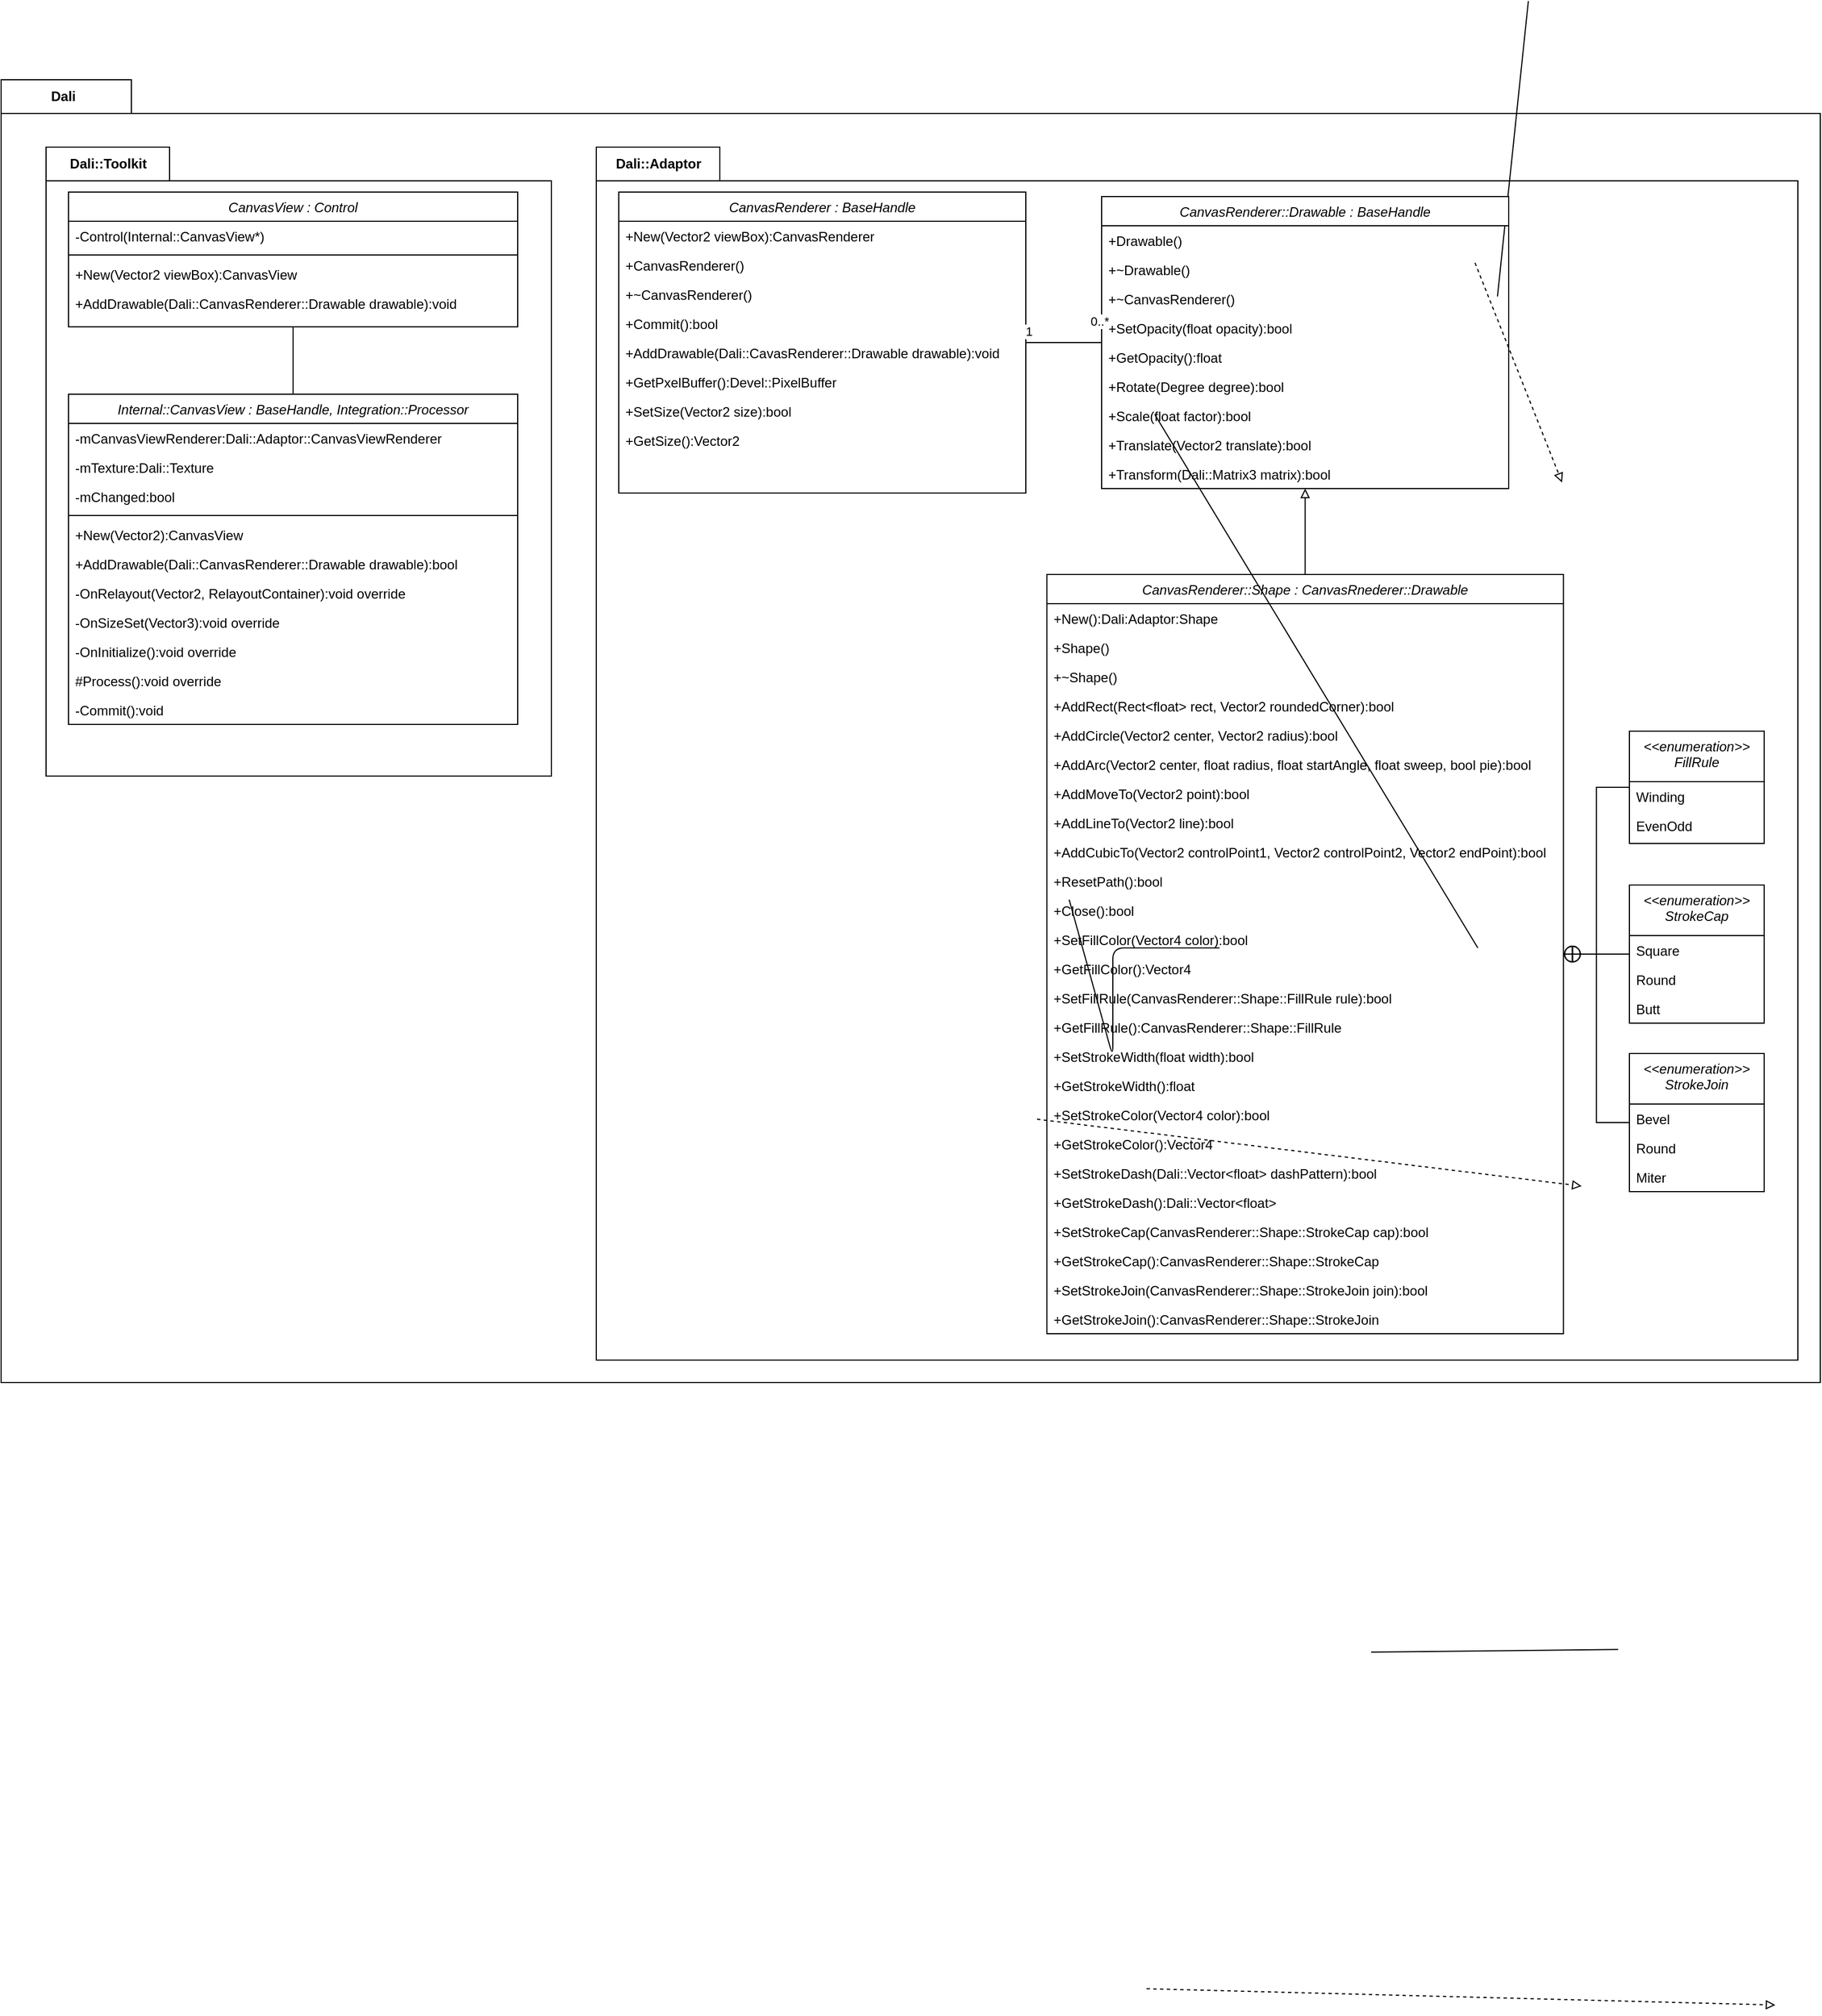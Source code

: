 <mxfile version="14.5.7" type="github">
  <diagram id="C5RBs43oDa-KdzZeNtuy" name="Page-1">
    <mxGraphModel dx="3597" dy="2344" grid="1" gridSize="10" guides="1" tooltips="1" connect="1" arrows="1" fold="1" page="1" pageScale="1" pageWidth="827" pageHeight="1169" math="0" shadow="0">
      <root>
        <mxCell id="WIyWlLk6GJQsqaUBKTNV-0" />
        <mxCell id="WIyWlLk6GJQsqaUBKTNV-1" parent="WIyWlLk6GJQsqaUBKTNV-0" />
        <mxCell id="eUzAyZnh72-U9IO2z-T2-43" style="edgeStyle=orthogonalEdgeStyle;rounded=0;orthogonalLoop=1;jettySize=auto;html=1;exitX=0.5;exitY=0;exitDx=0;exitDy=0;entryX=0.5;entryY=1;entryDx=0;entryDy=0;endArrow=block;endFill=0;strokeWidth=1;jumpSize=6;" parent="WIyWlLk6GJQsqaUBKTNV-1" edge="1">
          <mxGeometry relative="1" as="geometry">
            <mxPoint x="815" y="136" as="targetPoint" />
          </mxGeometry>
        </mxCell>
        <mxCell id="d6Ak8WatT1hv87xGQhPb-93" value="Dali" style="shape=folder;fontStyle=1;tabWidth=110;tabHeight=30;tabPosition=left;html=1;boundedLbl=1;labelInHeader=1;container=1;collapsible=0;recursiveResize=0;" parent="WIyWlLk6GJQsqaUBKTNV-1" vertex="1">
          <mxGeometry x="-360" y="-710" width="1620" height="1160" as="geometry" />
        </mxCell>
        <mxCell id="eUzAyZnh72-U9IO2z-T2-70" value="Dali::Adaptor" style="shape=folder;fontStyle=1;tabWidth=110;tabHeight=30;tabPosition=left;html=1;boundedLbl=1;labelInHeader=1;container=1;collapsible=0;recursiveResize=0;" parent="d6Ak8WatT1hv87xGQhPb-93" vertex="1">
          <mxGeometry x="530" y="60" width="1070" height="1080" as="geometry" />
        </mxCell>
        <mxCell id="zkfFHV4jXpPFQw0GAbJ--0" value="CanvasRenderer : BaseHandle" style="swimlane;fontStyle=2;align=center;verticalAlign=top;childLayout=stackLayout;horizontal=1;startSize=26;horizontalStack=0;resizeParent=1;resizeLast=0;collapsible=1;marginBottom=0;rounded=0;shadow=0;strokeWidth=1;" parent="eUzAyZnh72-U9IO2z-T2-70" vertex="1">
          <mxGeometry x="20" y="40" width="362.5" height="268" as="geometry">
            <mxRectangle x="230" y="140" width="160" height="26" as="alternateBounds" />
          </mxGeometry>
        </mxCell>
        <mxCell id="zkfFHV4jXpPFQw0GAbJ--5" value="+New(Vector2 viewBox):CanvasRenderer" style="text;align=left;verticalAlign=top;spacingLeft=4;spacingRight=4;overflow=hidden;rotatable=0;points=[[0,0.5],[1,0.5]];portConstraint=eastwest;" parent="zkfFHV4jXpPFQw0GAbJ--0" vertex="1">
          <mxGeometry y="26" width="362.5" height="26" as="geometry" />
        </mxCell>
        <mxCell id="eUzAyZnh72-U9IO2z-T2-1" value="+CanvasRenderer()" style="text;align=left;verticalAlign=top;spacingLeft=4;spacingRight=4;overflow=hidden;rotatable=0;points=[[0,0.5],[1,0.5]];portConstraint=eastwest;" parent="zkfFHV4jXpPFQw0GAbJ--0" vertex="1">
          <mxGeometry y="52" width="362.5" height="26" as="geometry" />
        </mxCell>
        <mxCell id="d6Ak8WatT1hv87xGQhPb-125" value="+~CanvasRenderer()" style="text;align=left;verticalAlign=top;spacingLeft=4;spacingRight=4;overflow=hidden;rotatable=0;points=[[0,0.5],[1,0.5]];portConstraint=eastwest;" parent="zkfFHV4jXpPFQw0GAbJ--0" vertex="1">
          <mxGeometry y="78" width="362.5" height="26" as="geometry" />
        </mxCell>
        <mxCell id="d6Ak8WatT1hv87xGQhPb-127" value="+Commit():bool" style="text;align=left;verticalAlign=top;spacingLeft=4;spacingRight=4;overflow=hidden;rotatable=0;points=[[0,0.5],[1,0.5]];portConstraint=eastwest;" parent="zkfFHV4jXpPFQw0GAbJ--0" vertex="1">
          <mxGeometry y="104" width="362.5" height="26" as="geometry" />
        </mxCell>
        <mxCell id="d6Ak8WatT1hv87xGQhPb-126" value="+AddDrawable(Dali::CavasRenderer::Drawable drawable):void" style="text;align=left;verticalAlign=top;spacingLeft=4;spacingRight=4;overflow=hidden;rotatable=0;points=[[0,0.5],[1,0.5]];portConstraint=eastwest;" parent="zkfFHV4jXpPFQw0GAbJ--0" vertex="1">
          <mxGeometry y="130" width="362.5" height="26" as="geometry" />
        </mxCell>
        <mxCell id="d6Ak8WatT1hv87xGQhPb-128" value="+GetPxelBuffer():Devel::PixelBuffer" style="text;align=left;verticalAlign=top;spacingLeft=4;spacingRight=4;overflow=hidden;rotatable=0;points=[[0,0.5],[1,0.5]];portConstraint=eastwest;" parent="zkfFHV4jXpPFQw0GAbJ--0" vertex="1">
          <mxGeometry y="156" width="362.5" height="26" as="geometry" />
        </mxCell>
        <mxCell id="d6Ak8WatT1hv87xGQhPb-129" value="+SetSize(Vector2 size):bool" style="text;align=left;verticalAlign=top;spacingLeft=4;spacingRight=4;overflow=hidden;rotatable=0;points=[[0,0.5],[1,0.5]];portConstraint=eastwest;" parent="zkfFHV4jXpPFQw0GAbJ--0" vertex="1">
          <mxGeometry y="182" width="362.5" height="26" as="geometry" />
        </mxCell>
        <mxCell id="d6Ak8WatT1hv87xGQhPb-130" value="+GetSize():Vector2" style="text;align=left;verticalAlign=top;spacingLeft=4;spacingRight=4;overflow=hidden;rotatable=0;points=[[0,0.5],[1,0.5]];portConstraint=eastwest;" parent="zkfFHV4jXpPFQw0GAbJ--0" vertex="1">
          <mxGeometry y="208" width="362.5" height="26" as="geometry" />
        </mxCell>
        <mxCell id="d6Ak8WatT1hv87xGQhPb-769" value="" style="endArrow=none;html=1;strokeWidth=1;endFill=0;exitX=1;exitY=0.5;exitDx=0;exitDy=0;entryX=0;entryY=0.5;entryDx=0;entryDy=0;" parent="eUzAyZnh72-U9IO2z-T2-70" target="d6Ak8WatT1hv87xGQhPb-770" edge="1">
          <mxGeometry width="50" height="50" relative="1" as="geometry">
            <mxPoint x="802.5" y="133.0" as="sourcePoint" />
            <mxPoint x="830" y="-130" as="targetPoint" />
          </mxGeometry>
        </mxCell>
        <mxCell id="d6Ak8WatT1hv87xGQhPb-771" value="" style="endArrow=block;html=1;strokeWidth=1;endFill=0;dashed=1;" parent="eUzAyZnh72-U9IO2z-T2-70" source="d6Ak8WatT1hv87xGQhPb-131" edge="1">
          <mxGeometry width="50" height="50" relative="1" as="geometry">
            <mxPoint x="782.5" y="103.0" as="sourcePoint" />
            <mxPoint x="860" y="298.586" as="targetPoint" />
          </mxGeometry>
        </mxCell>
        <mxCell id="d6Ak8WatT1hv87xGQhPb-148" value="CanvasRenderer::Drawable : BaseHandle" style="swimlane;fontStyle=2;align=center;verticalAlign=top;childLayout=stackLayout;horizontal=1;startSize=26;horizontalStack=0;resizeParent=1;resizeLast=0;collapsible=1;marginBottom=0;rounded=0;shadow=0;strokeWidth=1;" parent="eUzAyZnh72-U9IO2z-T2-70" vertex="1">
          <mxGeometry x="450" y="44" width="362.5" height="260" as="geometry">
            <mxRectangle x="230" y="140" width="160" height="26" as="alternateBounds" />
          </mxGeometry>
        </mxCell>
        <mxCell id="d6Ak8WatT1hv87xGQhPb-151" value="+Drawable()" style="text;align=left;verticalAlign=top;spacingLeft=4;spacingRight=4;overflow=hidden;rotatable=0;points=[[0,0.5],[1,0.5]];portConstraint=eastwest;" parent="d6Ak8WatT1hv87xGQhPb-148" vertex="1">
          <mxGeometry y="26" width="362.5" height="26" as="geometry" />
        </mxCell>
        <mxCell id="d6Ak8WatT1hv87xGQhPb-152" value="+~Drawable()" style="text;align=left;verticalAlign=top;spacingLeft=4;spacingRight=4;overflow=hidden;rotatable=0;points=[[0,0.5],[1,0.5]];portConstraint=eastwest;" parent="d6Ak8WatT1hv87xGQhPb-148" vertex="1">
          <mxGeometry y="52" width="362.5" height="26" as="geometry" />
        </mxCell>
        <mxCell id="d6Ak8WatT1hv87xGQhPb-153" value="+~CanvasRenderer()" style="text;align=left;verticalAlign=top;spacingLeft=4;spacingRight=4;overflow=hidden;rotatable=0;points=[[0,0.5],[1,0.5]];portConstraint=eastwest;" parent="d6Ak8WatT1hv87xGQhPb-148" vertex="1">
          <mxGeometry y="78" width="362.5" height="26" as="geometry" />
        </mxCell>
        <mxCell id="d6Ak8WatT1hv87xGQhPb-154" value="+SetOpacity(float opacity):bool" style="text;align=left;verticalAlign=top;spacingLeft=4;spacingRight=4;overflow=hidden;rotatable=0;points=[[0,0.5],[1,0.5]];portConstraint=eastwest;" parent="d6Ak8WatT1hv87xGQhPb-148" vertex="1">
          <mxGeometry y="104" width="362.5" height="26" as="geometry" />
        </mxCell>
        <mxCell id="d6Ak8WatT1hv87xGQhPb-155" value="+GetOpacity():float" style="text;align=left;verticalAlign=top;spacingLeft=4;spacingRight=4;overflow=hidden;rotatable=0;points=[[0,0.5],[1,0.5]];portConstraint=eastwest;" parent="d6Ak8WatT1hv87xGQhPb-148" vertex="1">
          <mxGeometry y="130" width="362.5" height="26" as="geometry" />
        </mxCell>
        <mxCell id="d6Ak8WatT1hv87xGQhPb-156" value="+Rotate(Degree degree):bool" style="text;align=left;verticalAlign=top;spacingLeft=4;spacingRight=4;overflow=hidden;rotatable=0;points=[[0,0.5],[1,0.5]];portConstraint=eastwest;" parent="d6Ak8WatT1hv87xGQhPb-148" vertex="1">
          <mxGeometry y="156" width="362.5" height="26" as="geometry" />
        </mxCell>
        <mxCell id="d6Ak8WatT1hv87xGQhPb-157" value="+Scale(float factor):bool" style="text;align=left;verticalAlign=top;spacingLeft=4;spacingRight=4;overflow=hidden;rotatable=0;points=[[0,0.5],[1,0.5]];portConstraint=eastwest;" parent="d6Ak8WatT1hv87xGQhPb-148" vertex="1">
          <mxGeometry y="182" width="362.5" height="26" as="geometry" />
        </mxCell>
        <mxCell id="d6Ak8WatT1hv87xGQhPb-158" value="+Translate(Vector2 translate):bool" style="text;align=left;verticalAlign=top;spacingLeft=4;spacingRight=4;overflow=hidden;rotatable=0;points=[[0,0.5],[1,0.5]];portConstraint=eastwest;" parent="d6Ak8WatT1hv87xGQhPb-148" vertex="1">
          <mxGeometry y="208" width="362.5" height="26" as="geometry" />
        </mxCell>
        <mxCell id="d6Ak8WatT1hv87xGQhPb-159" value="+Transform(Dali::Matrix3 matrix):bool" style="text;align=left;verticalAlign=top;spacingLeft=4;spacingRight=4;overflow=hidden;rotatable=0;points=[[0,0.5],[1,0.5]];portConstraint=eastwest;" parent="d6Ak8WatT1hv87xGQhPb-148" vertex="1">
          <mxGeometry y="234" width="362.5" height="26" as="geometry" />
        </mxCell>
        <mxCell id="d6Ak8WatT1hv87xGQhPb-213" value="" style="endArrow=none;html=1;strokeWidth=1;endFill=0;exitX=0;exitY=0.5;exitDx=0;exitDy=0;entryX=0;entryY=0.5;entryDx=0;entryDy=0;" parent="eUzAyZnh72-U9IO2z-T2-70" target="d6Ak8WatT1hv87xGQhPb-207" edge="1">
          <mxGeometry width="50" height="50" relative="1" as="geometry">
            <mxPoint x="555" y="713" as="sourcePoint" />
            <mxPoint x="421.08" y="670" as="targetPoint" />
            <Array as="points">
              <mxPoint x="460" y="713" />
              <mxPoint x="460" y="810" />
            </Array>
          </mxGeometry>
        </mxCell>
        <mxCell id="d6Ak8WatT1hv87xGQhPb-382" value="CanvasRenderer::Shape : CanvasRnederer::Drawable" style="swimlane;fontStyle=2;align=center;verticalAlign=top;childLayout=stackLayout;horizontal=1;startSize=26;horizontalStack=0;resizeParent=1;resizeLast=0;collapsible=1;marginBottom=0;rounded=0;shadow=0;strokeWidth=1;" parent="eUzAyZnh72-U9IO2z-T2-70" vertex="1">
          <mxGeometry x="401.25" y="380.5" width="460" height="676" as="geometry">
            <mxRectangle x="230" y="140" width="160" height="26" as="alternateBounds" />
          </mxGeometry>
        </mxCell>
        <mxCell id="d6Ak8WatT1hv87xGQhPb-781" value="+New():Dali:Adaptor:Shape" style="text;align=left;verticalAlign=top;spacingLeft=4;spacingRight=4;overflow=hidden;rotatable=0;points=[[0,0.5],[1,0.5]];portConstraint=eastwest;" parent="d6Ak8WatT1hv87xGQhPb-382" vertex="1">
          <mxGeometry y="26" width="460" height="26" as="geometry" />
        </mxCell>
        <mxCell id="d6Ak8WatT1hv87xGQhPb-383" value="+Shape()" style="text;align=left;verticalAlign=top;spacingLeft=4;spacingRight=4;overflow=hidden;rotatable=0;points=[[0,0.5],[1,0.5]];portConstraint=eastwest;" parent="d6Ak8WatT1hv87xGQhPb-382" vertex="1">
          <mxGeometry y="52" width="460" height="26" as="geometry" />
        </mxCell>
        <mxCell id="d6Ak8WatT1hv87xGQhPb-384" value="+~Shape()" style="text;align=left;verticalAlign=top;spacingLeft=4;spacingRight=4;overflow=hidden;rotatable=0;points=[[0,0.5],[1,0.5]];portConstraint=eastwest;" parent="d6Ak8WatT1hv87xGQhPb-382" vertex="1">
          <mxGeometry y="78" width="460" height="26" as="geometry" />
        </mxCell>
        <mxCell id="d6Ak8WatT1hv87xGQhPb-386" value="+AddRect(Rect&lt;float&gt; rect, Vector2 roundedCorner):bool" style="text;align=left;verticalAlign=top;spacingLeft=4;spacingRight=4;overflow=hidden;rotatable=0;points=[[0,0.5],[1,0.5]];portConstraint=eastwest;" parent="d6Ak8WatT1hv87xGQhPb-382" vertex="1">
          <mxGeometry y="104" width="460" height="26" as="geometry" />
        </mxCell>
        <mxCell id="d6Ak8WatT1hv87xGQhPb-387" value="+AddCircle(Vector2 center, Vector2 radius):bool" style="text;align=left;verticalAlign=top;spacingLeft=4;spacingRight=4;overflow=hidden;rotatable=0;points=[[0,0.5],[1,0.5]];portConstraint=eastwest;" parent="d6Ak8WatT1hv87xGQhPb-382" vertex="1">
          <mxGeometry y="130" width="460" height="26" as="geometry" />
        </mxCell>
        <mxCell id="d6Ak8WatT1hv87xGQhPb-388" value="+AddArc(Vector2 center, float radius, float startAngle, float sweep, bool pie):bool" style="text;align=left;verticalAlign=top;spacingLeft=4;spacingRight=4;overflow=hidden;rotatable=0;points=[[0,0.5],[1,0.5]];portConstraint=eastwest;" parent="d6Ak8WatT1hv87xGQhPb-382" vertex="1">
          <mxGeometry y="156" width="460" height="26" as="geometry" />
        </mxCell>
        <mxCell id="d6Ak8WatT1hv87xGQhPb-389" value="+AddMoveTo(Vector2 point):bool" style="text;align=left;verticalAlign=top;spacingLeft=4;spacingRight=4;overflow=hidden;rotatable=0;points=[[0,0.5],[1,0.5]];portConstraint=eastwest;" parent="d6Ak8WatT1hv87xGQhPb-382" vertex="1">
          <mxGeometry y="182" width="460" height="26" as="geometry" />
        </mxCell>
        <mxCell id="d6Ak8WatT1hv87xGQhPb-390" value="+AddLineTo(Vector2 line):bool" style="text;align=left;verticalAlign=top;spacingLeft=4;spacingRight=4;overflow=hidden;rotatable=0;points=[[0,0.5],[1,0.5]];portConstraint=eastwest;" parent="d6Ak8WatT1hv87xGQhPb-382" vertex="1">
          <mxGeometry y="208" width="460" height="26" as="geometry" />
        </mxCell>
        <mxCell id="d6Ak8WatT1hv87xGQhPb-391" value="+AddCubicTo(Vector2 controlPoint1, Vector2 controlPoint2, Vector2 endPoint):bool" style="text;align=left;verticalAlign=top;spacingLeft=4;spacingRight=4;overflow=hidden;rotatable=0;points=[[0,0.5],[1,0.5]];portConstraint=eastwest;" parent="d6Ak8WatT1hv87xGQhPb-382" vertex="1">
          <mxGeometry y="234" width="460" height="26" as="geometry" />
        </mxCell>
        <mxCell id="2J2DLM0OzAeDPoUzJUyp-0" value="+ResetPath():bool" style="text;align=left;verticalAlign=top;spacingLeft=4;spacingRight=4;overflow=hidden;rotatable=0;points=[[0,0.5],[1,0.5]];portConstraint=eastwest;" parent="d6Ak8WatT1hv87xGQhPb-382" vertex="1">
          <mxGeometry y="260" width="460" height="26" as="geometry" />
        </mxCell>
        <mxCell id="d6Ak8WatT1hv87xGQhPb-392" value="+Close():bool" style="text;align=left;verticalAlign=top;spacingLeft=4;spacingRight=4;overflow=hidden;rotatable=0;points=[[0,0.5],[1,0.5]];portConstraint=eastwest;" parent="d6Ak8WatT1hv87xGQhPb-382" vertex="1">
          <mxGeometry y="286" width="460" height="26" as="geometry" />
        </mxCell>
        <mxCell id="d6Ak8WatT1hv87xGQhPb-396" value="+SetFillColor(Vector4 color):bool" style="text;align=left;verticalAlign=top;spacingLeft=4;spacingRight=4;overflow=hidden;rotatable=0;points=[[0,0.5],[1,0.5]];portConstraint=eastwest;" parent="d6Ak8WatT1hv87xGQhPb-382" vertex="1">
          <mxGeometry y="312" width="460" height="26" as="geometry" />
        </mxCell>
        <mxCell id="d6Ak8WatT1hv87xGQhPb-395" value="+GetFillColor():Vector4" style="text;align=left;verticalAlign=top;spacingLeft=4;spacingRight=4;overflow=hidden;rotatable=0;points=[[0,0.5],[1,0.5]];portConstraint=eastwest;" parent="d6Ak8WatT1hv87xGQhPb-382" vertex="1">
          <mxGeometry y="338" width="460" height="26" as="geometry" />
        </mxCell>
        <mxCell id="d6Ak8WatT1hv87xGQhPb-398" value="+SetFillRule(CanvasRenderer::Shape::FillRule rule):bool" style="text;align=left;verticalAlign=top;spacingLeft=4;spacingRight=4;overflow=hidden;rotatable=0;points=[[0,0.5],[1,0.5]];portConstraint=eastwest;" parent="d6Ak8WatT1hv87xGQhPb-382" vertex="1">
          <mxGeometry y="364" width="460" height="26" as="geometry" />
        </mxCell>
        <mxCell id="d6Ak8WatT1hv87xGQhPb-400" value="+GetFillRule():CanvasRenderer::Shape::FillRule" style="text;align=left;verticalAlign=top;spacingLeft=4;spacingRight=4;overflow=hidden;rotatable=0;points=[[0,0.5],[1,0.5]];portConstraint=eastwest;" parent="d6Ak8WatT1hv87xGQhPb-382" vertex="1">
          <mxGeometry y="390" width="460" height="26" as="geometry" />
        </mxCell>
        <mxCell id="d6Ak8WatT1hv87xGQhPb-394" value="+SetStrokeWidth(float width):bool" style="text;align=left;verticalAlign=top;spacingLeft=4;spacingRight=4;overflow=hidden;rotatable=0;points=[[0,0.5],[1,0.5]];portConstraint=eastwest;" parent="d6Ak8WatT1hv87xGQhPb-382" vertex="1">
          <mxGeometry y="416" width="460" height="26" as="geometry" />
        </mxCell>
        <mxCell id="d6Ak8WatT1hv87xGQhPb-399" value="+GetStrokeWidth():float" style="text;align=left;verticalAlign=top;spacingLeft=4;spacingRight=4;overflow=hidden;rotatable=0;points=[[0,0.5],[1,0.5]];portConstraint=eastwest;" parent="d6Ak8WatT1hv87xGQhPb-382" vertex="1">
          <mxGeometry y="442" width="460" height="26" as="geometry" />
        </mxCell>
        <mxCell id="d6Ak8WatT1hv87xGQhPb-401" value="+SetStrokeColor(Vector4 color):bool" style="text;align=left;verticalAlign=top;spacingLeft=4;spacingRight=4;overflow=hidden;rotatable=0;points=[[0,0.5],[1,0.5]];portConstraint=eastwest;" parent="d6Ak8WatT1hv87xGQhPb-382" vertex="1">
          <mxGeometry y="468" width="460" height="26" as="geometry" />
        </mxCell>
        <mxCell id="d6Ak8WatT1hv87xGQhPb-405" value="+GetStrokeColor():Vector4" style="text;align=left;verticalAlign=top;spacingLeft=4;spacingRight=4;overflow=hidden;rotatable=0;points=[[0,0.5],[1,0.5]];portConstraint=eastwest;" parent="d6Ak8WatT1hv87xGQhPb-382" vertex="1">
          <mxGeometry y="494" width="460" height="26" as="geometry" />
        </mxCell>
        <mxCell id="d6Ak8WatT1hv87xGQhPb-406" value="+SetStrokeDash(Dali::Vector&lt;float&gt; dashPattern):bool" style="text;align=left;verticalAlign=top;spacingLeft=4;spacingRight=4;overflow=hidden;rotatable=0;points=[[0,0.5],[1,0.5]];portConstraint=eastwest;" parent="d6Ak8WatT1hv87xGQhPb-382" vertex="1">
          <mxGeometry y="520" width="460" height="26" as="geometry" />
        </mxCell>
        <mxCell id="d6Ak8WatT1hv87xGQhPb-403" value="+GetStrokeDash():Dali::Vector&lt;float&gt;" style="text;align=left;verticalAlign=top;spacingLeft=4;spacingRight=4;overflow=hidden;rotatable=0;points=[[0,0.5],[1,0.5]];portConstraint=eastwest;" parent="d6Ak8WatT1hv87xGQhPb-382" vertex="1">
          <mxGeometry y="546" width="460" height="26" as="geometry" />
        </mxCell>
        <mxCell id="d6Ak8WatT1hv87xGQhPb-404" value="+SetStrokeCap(CanvasRenderer::Shape::StrokeCap cap):bool" style="text;align=left;verticalAlign=top;spacingLeft=4;spacingRight=4;overflow=hidden;rotatable=0;points=[[0,0.5],[1,0.5]];portConstraint=eastwest;" parent="d6Ak8WatT1hv87xGQhPb-382" vertex="1">
          <mxGeometry y="572" width="460" height="26" as="geometry" />
        </mxCell>
        <mxCell id="d6Ak8WatT1hv87xGQhPb-397" value="+GetStrokeCap():CanvasRenderer::Shape::StrokeCap" style="text;align=left;verticalAlign=top;spacingLeft=4;spacingRight=4;overflow=hidden;rotatable=0;points=[[0,0.5],[1,0.5]];portConstraint=eastwest;" parent="d6Ak8WatT1hv87xGQhPb-382" vertex="1">
          <mxGeometry y="598" width="460" height="26" as="geometry" />
        </mxCell>
        <mxCell id="d6Ak8WatT1hv87xGQhPb-402" value="+SetStrokeJoin(CanvasRenderer::Shape::StrokeJoin join):bool" style="text;align=left;verticalAlign=top;spacingLeft=4;spacingRight=4;overflow=hidden;rotatable=0;points=[[0,0.5],[1,0.5]];portConstraint=eastwest;" parent="d6Ak8WatT1hv87xGQhPb-382" vertex="1">
          <mxGeometry y="624" width="460" height="26" as="geometry" />
        </mxCell>
        <mxCell id="d6Ak8WatT1hv87xGQhPb-393" value="+GetStrokeJoin():CanvasRenderer::Shape::StrokeJoin" style="text;align=left;verticalAlign=top;spacingLeft=4;spacingRight=4;overflow=hidden;rotatable=0;points=[[0,0.5],[1,0.5]];portConstraint=eastwest;" parent="d6Ak8WatT1hv87xGQhPb-382" vertex="1">
          <mxGeometry y="650" width="460" height="26" as="geometry" />
        </mxCell>
        <mxCell id="d6Ak8WatT1hv87xGQhPb-772" value="" style="endArrow=none;html=1;strokeWidth=1;endFill=0;entryX=0;entryY=0.5;entryDx=0;entryDy=0;exitX=1;exitY=0.5;exitDx=0;exitDy=0;" parent="eUzAyZnh72-U9IO2z-T2-70" target="d6Ak8WatT1hv87xGQhPb-368" edge="1">
          <mxGeometry width="50" height="50" relative="1" as="geometry">
            <mxPoint x="785" y="713" as="sourcePoint" />
            <mxPoint x="497.5" y="238.347" as="targetPoint" />
          </mxGeometry>
        </mxCell>
        <mxCell id="d6Ak8WatT1hv87xGQhPb-773" value="" style="endArrow=block;html=1;strokeWidth=1;endFill=0;dashed=1;" parent="eUzAyZnh72-U9IO2z-T2-70" source="d6Ak8WatT1hv87xGQhPb-365" edge="1">
          <mxGeometry width="50" height="50" relative="1" as="geometry">
            <mxPoint x="392.5" y="865.496" as="sourcePoint" />
            <mxPoint x="877.5" y="925.083" as="targetPoint" />
          </mxGeometry>
        </mxCell>
        <mxCell id="d6Ak8WatT1hv87xGQhPb-779" value="" style="endArrow=block;html=1;strokeWidth=1;endFill=0;dashed=1;" parent="eUzAyZnh72-U9IO2z-T2-70" source="d6Ak8WatT1hv87xGQhPb-432" edge="1">
          <mxGeometry width="50" height="50" relative="1" as="geometry">
            <mxPoint x="490" y="1639.709" as="sourcePoint" />
            <mxPoint x="1050" y="1654.22" as="targetPoint" />
          </mxGeometry>
        </mxCell>
        <mxCell id="d6Ak8WatT1hv87xGQhPb-783" value="" style="endArrow=none;html=1;strokeWidth=1;endFill=0;" parent="eUzAyZnh72-U9IO2z-T2-70" target="d6Ak8WatT1hv87xGQhPb-454" edge="1">
          <mxGeometry width="50" height="50" relative="1" as="geometry">
            <mxPoint x="910" y="1337.639" as="sourcePoint" />
            <mxPoint x="690" y="1340.046" as="targetPoint" />
          </mxGeometry>
        </mxCell>
        <mxCell id="d6Ak8WatT1hv87xGQhPb-784" value="" style="endArrow=block;html=1;strokeWidth=1;endFill=0;" parent="eUzAyZnh72-U9IO2z-T2-70" source="d6Ak8WatT1hv87xGQhPb-382" target="d6Ak8WatT1hv87xGQhPb-148" edge="1">
          <mxGeometry width="50" height="50" relative="1" as="geometry">
            <mxPoint x="490" y="1274.908" as="sourcePoint" />
            <mxPoint x="690" y="1280.046" as="targetPoint" />
          </mxGeometry>
        </mxCell>
        <mxCell id="d6Ak8WatT1hv87xGQhPb-1189" style="edgeStyle=orthogonalEdgeStyle;rounded=0;orthogonalLoop=1;jettySize=auto;html=1;endArrow=circlePlus;endFill=0;fontSize=16;" parent="eUzAyZnh72-U9IO2z-T2-70" source="d6Ak8WatT1hv87xGQhPb-1176" target="d6Ak8WatT1hv87xGQhPb-382" edge="1">
          <mxGeometry relative="1" as="geometry" />
        </mxCell>
        <mxCell id="d6Ak8WatT1hv87xGQhPb-1176" value="&lt;&lt;enumeration&gt;&gt;&#xa;FillRule" style="swimlane;fontStyle=2;align=center;verticalAlign=top;childLayout=stackLayout;horizontal=1;startSize=45;horizontalStack=0;resizeParent=1;resizeLast=0;collapsible=1;marginBottom=0;rounded=0;shadow=0;strokeWidth=1;" parent="eUzAyZnh72-U9IO2z-T2-70" vertex="1">
          <mxGeometry x="920" y="520" width="120" height="100" as="geometry">
            <mxRectangle x="230" y="140" width="160" height="26" as="alternateBounds" />
          </mxGeometry>
        </mxCell>
        <mxCell id="d6Ak8WatT1hv87xGQhPb-1177" value="Winding" style="text;align=left;verticalAlign=top;spacingLeft=4;spacingRight=4;overflow=hidden;rotatable=0;points=[[0,0.5],[1,0.5]];portConstraint=eastwest;" parent="d6Ak8WatT1hv87xGQhPb-1176" vertex="1">
          <mxGeometry y="45" width="120" height="26" as="geometry" />
        </mxCell>
        <mxCell id="d6Ak8WatT1hv87xGQhPb-1178" value="EvenOdd" style="text;align=left;verticalAlign=top;spacingLeft=4;spacingRight=4;overflow=hidden;rotatable=0;points=[[0,0.5],[1,0.5]];portConstraint=eastwest;" parent="d6Ak8WatT1hv87xGQhPb-1176" vertex="1">
          <mxGeometry y="71" width="120" height="26" as="geometry" />
        </mxCell>
        <mxCell id="d6Ak8WatT1hv87xGQhPb-1190" style="edgeStyle=orthogonalEdgeStyle;rounded=0;orthogonalLoop=1;jettySize=auto;html=1;endArrow=circlePlus;endFill=0;fontSize=16;" parent="eUzAyZnh72-U9IO2z-T2-70" source="d6Ak8WatT1hv87xGQhPb-1180" target="d6Ak8WatT1hv87xGQhPb-382" edge="1">
          <mxGeometry relative="1" as="geometry" />
        </mxCell>
        <mxCell id="d6Ak8WatT1hv87xGQhPb-1180" value="&lt;&lt;enumeration&gt;&gt;&#xa;StrokeCap" style="swimlane;fontStyle=2;align=center;verticalAlign=top;childLayout=stackLayout;horizontal=1;startSize=45;horizontalStack=0;resizeParent=1;resizeLast=0;collapsible=1;marginBottom=0;rounded=0;shadow=0;strokeWidth=1;" parent="eUzAyZnh72-U9IO2z-T2-70" vertex="1">
          <mxGeometry x="920" y="657" width="120" height="123" as="geometry">
            <mxRectangle x="230" y="140" width="160" height="26" as="alternateBounds" />
          </mxGeometry>
        </mxCell>
        <mxCell id="d6Ak8WatT1hv87xGQhPb-1181" value="Square" style="text;align=left;verticalAlign=top;spacingLeft=4;spacingRight=4;overflow=hidden;rotatable=0;points=[[0,0.5],[1,0.5]];portConstraint=eastwest;" parent="d6Ak8WatT1hv87xGQhPb-1180" vertex="1">
          <mxGeometry y="45" width="120" height="26" as="geometry" />
        </mxCell>
        <mxCell id="d6Ak8WatT1hv87xGQhPb-1182" value="Round" style="text;align=left;verticalAlign=top;spacingLeft=4;spacingRight=4;overflow=hidden;rotatable=0;points=[[0,0.5],[1,0.5]];portConstraint=eastwest;" parent="d6Ak8WatT1hv87xGQhPb-1180" vertex="1">
          <mxGeometry y="71" width="120" height="26" as="geometry" />
        </mxCell>
        <mxCell id="d6Ak8WatT1hv87xGQhPb-1183" value="Butt" style="text;align=left;verticalAlign=top;spacingLeft=4;spacingRight=4;overflow=hidden;rotatable=0;points=[[0,0.5],[1,0.5]];portConstraint=eastwest;" parent="d6Ak8WatT1hv87xGQhPb-1180" vertex="1">
          <mxGeometry y="97" width="120" height="26" as="geometry" />
        </mxCell>
        <mxCell id="d6Ak8WatT1hv87xGQhPb-1191" style="edgeStyle=orthogonalEdgeStyle;rounded=0;orthogonalLoop=1;jettySize=auto;html=1;endArrow=circlePlus;endFill=0;fontSize=16;" parent="eUzAyZnh72-U9IO2z-T2-70" source="d6Ak8WatT1hv87xGQhPb-1185" target="d6Ak8WatT1hv87xGQhPb-382" edge="1">
          <mxGeometry relative="1" as="geometry" />
        </mxCell>
        <mxCell id="d6Ak8WatT1hv87xGQhPb-1185" value="&lt;&lt;enumeration&gt;&gt;&#xa;StrokeJoin" style="swimlane;fontStyle=2;align=center;verticalAlign=top;childLayout=stackLayout;horizontal=1;startSize=45;horizontalStack=0;resizeParent=1;resizeLast=0;collapsible=1;marginBottom=0;rounded=0;shadow=0;strokeWidth=1;" parent="eUzAyZnh72-U9IO2z-T2-70" vertex="1">
          <mxGeometry x="920" y="807" width="120" height="123" as="geometry">
            <mxRectangle x="230" y="140" width="160" height="26" as="alternateBounds" />
          </mxGeometry>
        </mxCell>
        <mxCell id="d6Ak8WatT1hv87xGQhPb-1186" value="Bevel" style="text;align=left;verticalAlign=top;spacingLeft=4;spacingRight=4;overflow=hidden;rotatable=0;points=[[0,0.5],[1,0.5]];portConstraint=eastwest;" parent="d6Ak8WatT1hv87xGQhPb-1185" vertex="1">
          <mxGeometry y="45" width="120" height="26" as="geometry" />
        </mxCell>
        <mxCell id="d6Ak8WatT1hv87xGQhPb-1187" value="Round" style="text;align=left;verticalAlign=top;spacingLeft=4;spacingRight=4;overflow=hidden;rotatable=0;points=[[0,0.5],[1,0.5]];portConstraint=eastwest;" parent="d6Ak8WatT1hv87xGQhPb-1185" vertex="1">
          <mxGeometry y="71" width="120" height="26" as="geometry" />
        </mxCell>
        <mxCell id="d6Ak8WatT1hv87xGQhPb-1188" value="Miter" style="text;align=left;verticalAlign=top;spacingLeft=4;spacingRight=4;overflow=hidden;rotatable=0;points=[[0,0.5],[1,0.5]];portConstraint=eastwest;" parent="d6Ak8WatT1hv87xGQhPb-1185" vertex="1">
          <mxGeometry y="97" width="120" height="26" as="geometry" />
        </mxCell>
        <mxCell id="LCj0cPt76p2CiR1PrpzW-5" value="0..*" style="edgeStyle=orthogonalEdgeStyle;rounded=0;orthogonalLoop=1;jettySize=auto;html=1;endArrow=none;endFill=0;" parent="eUzAyZnh72-U9IO2z-T2-70" source="zkfFHV4jXpPFQw0GAbJ--0" target="d6Ak8WatT1hv87xGQhPb-148" edge="1">
          <mxGeometry x="0.943" y="19" relative="1" as="geometry">
            <mxPoint x="-751" y="169.996" as="sourcePoint" />
            <mxPoint x="-583.5" y="169.996" as="targetPoint" />
            <Array as="points" />
            <mxPoint as="offset" />
          </mxGeometry>
        </mxCell>
        <mxCell id="LCj0cPt76p2CiR1PrpzW-4" value="1" style="edgeStyle=orthogonalEdgeStyle;rounded=0;orthogonalLoop=1;jettySize=auto;html=1;endArrow=none;endFill=0;" parent="eUzAyZnh72-U9IO2z-T2-70" source="zkfFHV4jXpPFQw0GAbJ--0" target="d6Ak8WatT1hv87xGQhPb-148" edge="1">
          <mxGeometry x="-0.928" y="10" relative="1" as="geometry">
            <mxPoint x="-751" y="169.996" as="sourcePoint" />
            <mxPoint x="-583.5" y="169.996" as="targetPoint" />
            <Array as="points" />
            <mxPoint as="offset" />
          </mxGeometry>
        </mxCell>
        <mxCell id="d6Ak8WatT1hv87xGQhPb-104" value="Dali::Toolkit" style="shape=folder;fontStyle=1;tabWidth=110;tabHeight=30;tabPosition=left;html=1;boundedLbl=1;labelInHeader=1;container=1;collapsible=0;recursiveResize=0;" parent="d6Ak8WatT1hv87xGQhPb-93" vertex="1">
          <mxGeometry x="40" y="60" width="450" height="560" as="geometry" />
        </mxCell>
        <mxCell id="d6Ak8WatT1hv87xGQhPb-115" value="CanvasView : Control" style="swimlane;fontStyle=2;align=center;verticalAlign=top;childLayout=stackLayout;horizontal=1;startSize=26;horizontalStack=0;resizeParent=1;resizeLast=0;collapsible=1;marginBottom=0;rounded=0;shadow=0;strokeWidth=1;" parent="d6Ak8WatT1hv87xGQhPb-104" vertex="1">
          <mxGeometry x="20" y="40" width="400" height="120" as="geometry">
            <mxRectangle x="230" y="140" width="160" height="26" as="alternateBounds" />
          </mxGeometry>
        </mxCell>
        <mxCell id="d6Ak8WatT1hv87xGQhPb-116" value="-Control(Internal::CanvasView*)" style="text;align=left;verticalAlign=top;spacingLeft=4;spacingRight=4;overflow=hidden;rotatable=0;points=[[0,0.5],[1,0.5]];portConstraint=eastwest;" parent="d6Ak8WatT1hv87xGQhPb-115" vertex="1">
          <mxGeometry y="26" width="400" height="26" as="geometry" />
        </mxCell>
        <mxCell id="d6Ak8WatT1hv87xGQhPb-117" value="" style="line;html=1;strokeWidth=1;align=left;verticalAlign=middle;spacingTop=-1;spacingLeft=3;spacingRight=3;rotatable=0;labelPosition=right;points=[];portConstraint=eastwest;" parent="d6Ak8WatT1hv87xGQhPb-115" vertex="1">
          <mxGeometry y="52" width="400" height="8" as="geometry" />
        </mxCell>
        <mxCell id="d6Ak8WatT1hv87xGQhPb-118" value="+New(Vector2 viewBox):CanvasView" style="text;align=left;verticalAlign=top;spacingLeft=4;spacingRight=4;overflow=hidden;rotatable=0;points=[[0,0.5],[1,0.5]];portConstraint=eastwest;" parent="d6Ak8WatT1hv87xGQhPb-115" vertex="1">
          <mxGeometry y="60" width="400" height="26" as="geometry" />
        </mxCell>
        <mxCell id="d6Ak8WatT1hv87xGQhPb-119" value="+AddDrawable(Dali::CanvasRenderer::Drawable drawable):void" style="text;align=left;verticalAlign=top;spacingLeft=4;spacingRight=4;overflow=hidden;rotatable=0;points=[[0,0.5],[1,0.5]];portConstraint=eastwest;" parent="d6Ak8WatT1hv87xGQhPb-115" vertex="1">
          <mxGeometry y="86" width="400" height="26" as="geometry" />
        </mxCell>
        <mxCell id="d6Ak8WatT1hv87xGQhPb-120" value="" style="endArrow=none;html=1;strokeWidth=1;endFill=0;" parent="d6Ak8WatT1hv87xGQhPb-104" source="d6Ak8WatT1hv87xGQhPb-115" target="d6Ak8WatT1hv87xGQhPb-106" edge="1">
          <mxGeometry width="50" height="50" relative="1" as="geometry">
            <mxPoint x="460" y="300" as="sourcePoint" />
            <mxPoint x="510" y="250" as="targetPoint" />
          </mxGeometry>
        </mxCell>
        <mxCell id="d6Ak8WatT1hv87xGQhPb-121" value="Impl" style="edgeLabel;html=1;align=center;verticalAlign=middle;resizable=0;points=[];" parent="d6Ak8WatT1hv87xGQhPb-120" vertex="1" connectable="0">
          <mxGeometry x="0.784" y="3" relative="1" as="geometry">
            <mxPoint x="-14.07" y="20.29" as="offset" />
          </mxGeometry>
        </mxCell>
        <mxCell id="d6Ak8WatT1hv87xGQhPb-106" value="Internal::CanvasView : BaseHandle, Integration::Processor" style="swimlane;fontStyle=2;align=center;verticalAlign=top;childLayout=stackLayout;horizontal=1;startSize=26;horizontalStack=0;resizeParent=1;resizeLast=0;collapsible=1;marginBottom=0;rounded=0;shadow=0;strokeWidth=1;" parent="d6Ak8WatT1hv87xGQhPb-104" vertex="1">
          <mxGeometry x="20" y="220" width="400" height="294" as="geometry">
            <mxRectangle x="230" y="140" width="160" height="26" as="alternateBounds" />
          </mxGeometry>
        </mxCell>
        <mxCell id="d6Ak8WatT1hv87xGQhPb-123" value="-mCanvasViewRenderer:Dali::Adaptor::CanvasViewRenderer" style="text;align=left;verticalAlign=top;spacingLeft=4;spacingRight=4;overflow=hidden;rotatable=0;points=[[0,0.5],[1,0.5]];portConstraint=eastwest;" parent="d6Ak8WatT1hv87xGQhPb-106" vertex="1">
          <mxGeometry y="26" width="400" height="26" as="geometry" />
        </mxCell>
        <mxCell id="d6Ak8WatT1hv87xGQhPb-107" value="-mTexture:Dali::Texture" style="text;align=left;verticalAlign=top;spacingLeft=4;spacingRight=4;overflow=hidden;rotatable=0;points=[[0,0.5],[1,0.5]];portConstraint=eastwest;" parent="d6Ak8WatT1hv87xGQhPb-106" vertex="1">
          <mxGeometry y="52" width="400" height="26" as="geometry" />
        </mxCell>
        <mxCell id="d6Ak8WatT1hv87xGQhPb-124" value="-mChanged:bool" style="text;align=left;verticalAlign=top;spacingLeft=4;spacingRight=4;overflow=hidden;rotatable=0;points=[[0,0.5],[1,0.5]];portConstraint=eastwest;" parent="d6Ak8WatT1hv87xGQhPb-106" vertex="1">
          <mxGeometry y="78" width="400" height="26" as="geometry" />
        </mxCell>
        <mxCell id="d6Ak8WatT1hv87xGQhPb-108" value="" style="line;html=1;strokeWidth=1;align=left;verticalAlign=middle;spacingTop=-1;spacingLeft=3;spacingRight=3;rotatable=0;labelPosition=right;points=[];portConstraint=eastwest;" parent="d6Ak8WatT1hv87xGQhPb-106" vertex="1">
          <mxGeometry y="104" width="400" height="8" as="geometry" />
        </mxCell>
        <mxCell id="d6Ak8WatT1hv87xGQhPb-109" value="+New(Vector2):CanvasView" style="text;align=left;verticalAlign=top;spacingLeft=4;spacingRight=4;overflow=hidden;rotatable=0;points=[[0,0.5],[1,0.5]];portConstraint=eastwest;" parent="d6Ak8WatT1hv87xGQhPb-106" vertex="1">
          <mxGeometry y="112" width="400" height="26" as="geometry" />
        </mxCell>
        <mxCell id="d6Ak8WatT1hv87xGQhPb-110" value="+AddDrawable(Dali::CanvasRenderer::Drawable drawable):bool" style="text;align=left;verticalAlign=top;spacingLeft=4;spacingRight=4;overflow=hidden;rotatable=0;points=[[0,0.5],[1,0.5]];portConstraint=eastwest;" parent="d6Ak8WatT1hv87xGQhPb-106" vertex="1">
          <mxGeometry y="138" width="400" height="26" as="geometry" />
        </mxCell>
        <mxCell id="d6Ak8WatT1hv87xGQhPb-111" value="-OnRelayout(Vector2, RelayoutContainer):void override" style="text;align=left;verticalAlign=top;spacingLeft=4;spacingRight=4;overflow=hidden;rotatable=0;points=[[0,0.5],[1,0.5]];portConstraint=eastwest;" parent="d6Ak8WatT1hv87xGQhPb-106" vertex="1">
          <mxGeometry y="164" width="400" height="26" as="geometry" />
        </mxCell>
        <mxCell id="d6Ak8WatT1hv87xGQhPb-112" value="-OnSizeSet(Vector3):void override" style="text;align=left;verticalAlign=top;spacingLeft=4;spacingRight=4;overflow=hidden;rotatable=0;points=[[0,0.5],[1,0.5]];portConstraint=eastwest;" parent="d6Ak8WatT1hv87xGQhPb-106" vertex="1">
          <mxGeometry y="190" width="400" height="26" as="geometry" />
        </mxCell>
        <mxCell id="d6Ak8WatT1hv87xGQhPb-113" value="-OnInitialize():void override" style="text;align=left;verticalAlign=top;spacingLeft=4;spacingRight=4;overflow=hidden;rotatable=0;points=[[0,0.5],[1,0.5]];portConstraint=eastwest;" parent="d6Ak8WatT1hv87xGQhPb-106" vertex="1">
          <mxGeometry y="216" width="400" height="26" as="geometry" />
        </mxCell>
        <mxCell id="d6Ak8WatT1hv87xGQhPb-114" value="#Process():void override" style="text;align=left;verticalAlign=top;spacingLeft=4;spacingRight=4;overflow=hidden;rotatable=0;points=[[0,0.5],[1,0.5]];portConstraint=eastwest;" parent="d6Ak8WatT1hv87xGQhPb-106" vertex="1">
          <mxGeometry y="242" width="400" height="26" as="geometry" />
        </mxCell>
        <mxCell id="d6Ak8WatT1hv87xGQhPb-122" value="-Commit():void" style="text;align=left;verticalAlign=top;spacingLeft=4;spacingRight=4;overflow=hidden;rotatable=0;points=[[0,0.5],[1,0.5]];portConstraint=eastwest;" parent="d6Ak8WatT1hv87xGQhPb-106" vertex="1">
          <mxGeometry y="268" width="400" height="26" as="geometry" />
        </mxCell>
      </root>
    </mxGraphModel>
  </diagram>
</mxfile>
